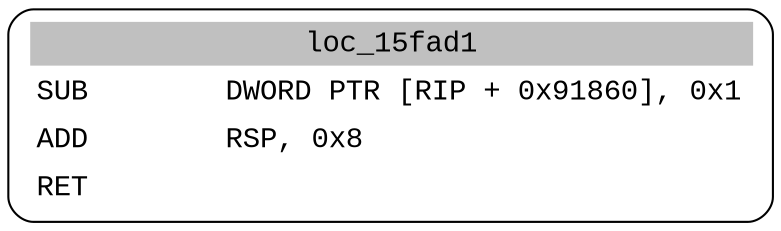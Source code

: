 digraph asm_graph {
1941 [
shape="Mrecord" fontname="Courier New"label =<<table border="0" cellborder="0" cellpadding="3"><tr><td align="center" colspan="2" bgcolor="grey">loc_15fad1</td></tr><tr><td align="left">SUB        DWORD PTR [RIP + 0x91860], 0x1</td></tr><tr><td align="left">ADD        RSP, 0x8</td></tr><tr><td align="left">RET        </td></tr></table>> ];
}